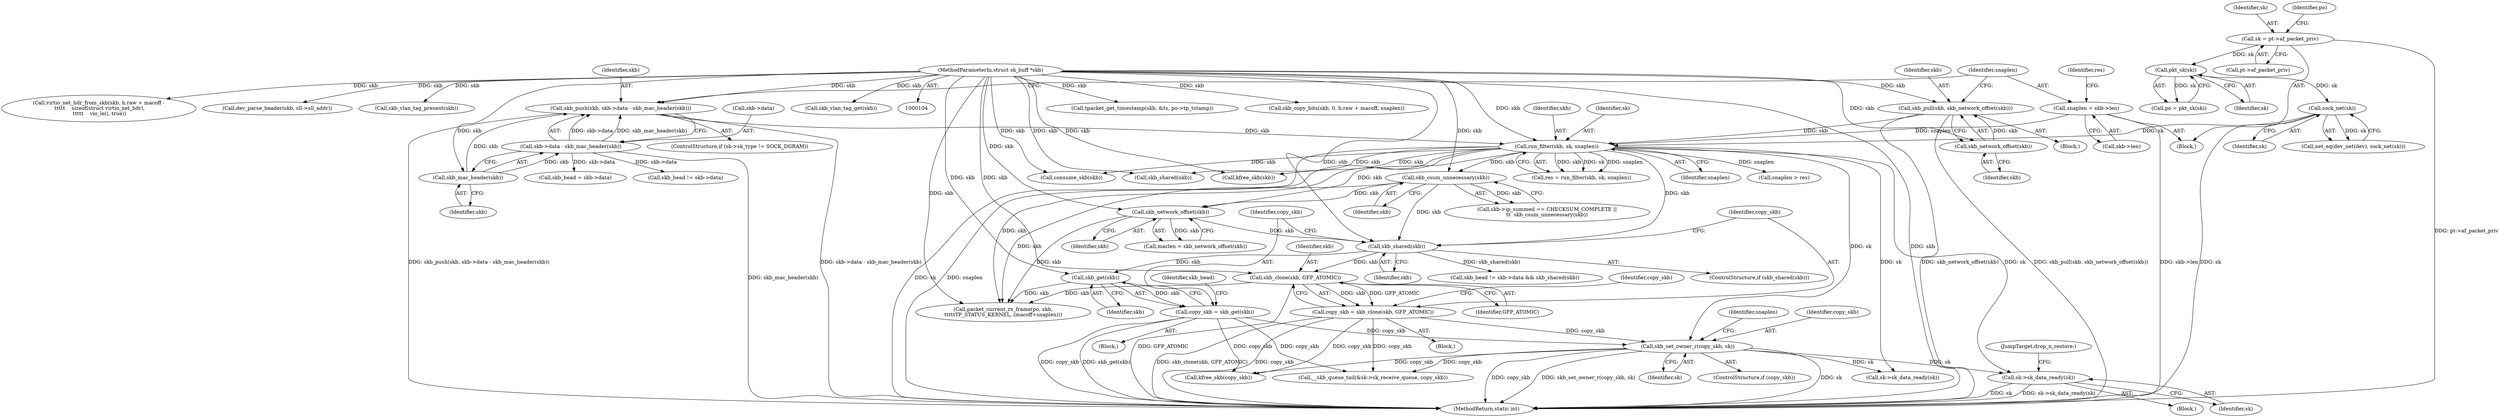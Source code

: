 digraph "0_linux_edbd58be15a957f6a760c4a514cd475217eb97fd@API" {
"1000957" [label="(Call,sk->sk_data_ready(sk))"];
"1000225" [label="(Call,run_filter(skb, sk, snaplen))"];
"1000198" [label="(Call,skb_push(skb, skb->data - skb_mac_header(skb)))"];
"1000204" [label="(Call,skb_mac_header(skb))"];
"1000105" [label="(MethodParameterIn,struct sk_buff *skb)"];
"1000200" [label="(Call,skb->data - skb_mac_header(skb))"];
"1000214" [label="(Call,skb_pull(skb, skb_network_offset(skb)))"];
"1000216" [label="(Call,skb_network_offset(skb))"];
"1000184" [label="(Call,sock_net(sk))"];
"1000177" [label="(Call,pkt_sk(sk))"];
"1000170" [label="(Call,sk = pt->af_packet_priv)"];
"1000218" [label="(Call,snaplen = skb->len)"];
"1000381" [label="(Call,skb_set_owner_r(copy_skb, sk))"];
"1000363" [label="(Call,copy_skb = skb_clone(skb, GFP_ATOMIC))"];
"1000365" [label="(Call,skb_clone(skb, GFP_ATOMIC))"];
"1000360" [label="(Call,skb_shared(skb))"];
"1000294" [label="(Call,skb_network_offset(skb))"];
"1000256" [label="(Call,skb_csum_unnecessary(skb))"];
"1000370" [label="(Call,copy_skb = skb_get(skb))"];
"1000372" [label="(Call,skb_get(skb))"];
"1000572" [label="(Call,tpacket_get_timestamp(skb, &ts, po->tp_tstamp))"];
"1000292" [label="(Call,maclen = skb_network_offset(skb))"];
"1000250" [label="(Call,skb->ip_summed == CHECKSUM_COMPLETE ||\n\t\t  skb_csum_unnecessary(skb))"];
"1000175" [label="(Call,po = pkt_sk(sk))"];
"1000198" [label="(Call,skb_push(skb, skb->data - skb_mac_header(skb)))"];
"1000382" [label="(Identifier,copy_skb)"];
"1000559" [label="(Call,skb_copy_bits(skb, 0, h.raw + macoff, snaplen))"];
"1000224" [label="(Identifier,res)"];
"1000385" [label="(Identifier,snaplen)"];
"1000374" [label="(Call,skb_head = skb->data)"];
"1001017" [label="(Call,sk->sk_data_ready(sk))"];
"1000220" [label="(Call,skb->len)"];
"1000370" [label="(Call,copy_skb = skb_get(skb))"];
"1000969" [label="(Call,skb_head != skb->data)"];
"1000362" [label="(Block,)"];
"1000257" [label="(Identifier,skb)"];
"1000177" [label="(Call,pkt_sk(sk))"];
"1000294" [label="(Call,skb_network_offset(skb))"];
"1000367" [label="(Identifier,GFP_ATOMIC)"];
"1000223" [label="(Call,res = run_filter(skb, sk, snaplen))"];
"1000256" [label="(Call,skb_csum_unnecessary(skb))"];
"1000360" [label="(Call,skb_shared(skb))"];
"1000372" [label="(Call,skb_get(skb))"];
"1000215" [label="(Identifier,skb)"];
"1000366" [label="(Identifier,skb)"];
"1000381" [label="(Call,skb_set_owner_r(copy_skb, sk))"];
"1000371" [label="(Identifier,copy_skb)"];
"1000205" [label="(Identifier,skb)"];
"1000225" [label="(Call,run_filter(skb, sk, snaplen))"];
"1000380" [label="(Identifier,copy_skb)"];
"1000204" [label="(Call,skb_mac_header(skb))"];
"1000213" [label="(Block,)"];
"1000109" [label="(Block,)"];
"1000171" [label="(Identifier,sk)"];
"1000968" [label="(Call,skb_head != skb->data && skb_shared(skb))"];
"1000295" [label="(Identifier,skb)"];
"1000373" [label="(Identifier,skb)"];
"1001022" [label="(MethodReturn,static int)"];
"1000184" [label="(Call,sock_net(sk))"];
"1000219" [label="(Identifier,snaplen)"];
"1000468" [label="(Call,packet_current_rx_frame(po, skb,\n\t\t\t\t\tTP_STATUS_KERNEL, (macoff+snaplen)))"];
"1000538" [label="(Call,virtio_net_hdr_from_skb(skb, h.raw + macoff -\n \t\t\t\t\t    sizeof(struct virtio_net_hdr),\n \t\t\t\t\t    vio_le(), true))"];
"1000359" [label="(ControlStructure,if (skb_shared(skb)))"];
"1000369" [label="(Block,)"];
"1000214" [label="(Call,skb_pull(skb, skb_network_offset(skb)))"];
"1000216" [label="(Call,skb_network_offset(skb))"];
"1000200" [label="(Call,skb->data - skb_mac_header(skb))"];
"1000375" [label="(Identifier,skb_head)"];
"1000853" [label="(Call,dev_parse_header(skb, sll->sll_addr))"];
"1000217" [label="(Identifier,skb)"];
"1000966" [label="(JumpTarget,drop_n_restore:)"];
"1000178" [label="(Identifier,sk)"];
"1000950" [label="(Block,)"];
"1000699" [label="(Call,skb_vlan_tag_present(skb))"];
"1000991" [label="(Call,consume_skb(skb))"];
"1000228" [label="(Identifier,snaplen)"];
"1001019" [label="(Call,kfree_skb(copy_skb))"];
"1000957" [label="(Call,sk->sk_data_ready(sk))"];
"1000201" [label="(Call,skb->data)"];
"1000383" [label="(Identifier,sk)"];
"1000226" [label="(Identifier,skb)"];
"1000365" [label="(Call,skb_clone(skb, GFP_ATOMIC))"];
"1000176" [label="(Identifier,po)"];
"1000958" [label="(Identifier,sk)"];
"1000192" [label="(ControlStructure,if (sk->sk_type != SOCK_DGRAM))"];
"1000974" [label="(Call,skb_shared(skb))"];
"1000170" [label="(Call,sk = pt->af_packet_priv)"];
"1000218" [label="(Call,snaplen = skb->len)"];
"1000994" [label="(Call,kfree_skb(skb))"];
"1000361" [label="(Identifier,skb)"];
"1000105" [label="(MethodParameterIn,struct sk_buff *skb)"];
"1000708" [label="(Call,skb_vlan_tag_get(skb))"];
"1000172" [label="(Call,pt->af_packet_priv)"];
"1000185" [label="(Identifier,sk)"];
"1000262" [label="(Call,snaplen > res)"];
"1000199" [label="(Identifier,skb)"];
"1000379" [label="(ControlStructure,if (copy_skb))"];
"1000363" [label="(Call,copy_skb = skb_clone(skb, GFP_ATOMIC))"];
"1000519" [label="(Call,__skb_queue_tail(&sk->sk_receive_queue, copy_skb))"];
"1000181" [label="(Call,net_eq(dev_net(dev), sock_net(sk)))"];
"1000227" [label="(Identifier,sk)"];
"1000364" [label="(Identifier,copy_skb)"];
"1000957" -> "1000950"  [label="AST: "];
"1000957" -> "1000958"  [label="CFG: "];
"1000958" -> "1000957"  [label="AST: "];
"1000966" -> "1000957"  [label="CFG: "];
"1000957" -> "1001022"  [label="DDG: sk->sk_data_ready(sk)"];
"1000957" -> "1001022"  [label="DDG: sk"];
"1000225" -> "1000957"  [label="DDG: sk"];
"1000381" -> "1000957"  [label="DDG: sk"];
"1000225" -> "1000223"  [label="AST: "];
"1000225" -> "1000228"  [label="CFG: "];
"1000226" -> "1000225"  [label="AST: "];
"1000227" -> "1000225"  [label="AST: "];
"1000228" -> "1000225"  [label="AST: "];
"1000223" -> "1000225"  [label="CFG: "];
"1000225" -> "1001022"  [label="DDG: sk"];
"1000225" -> "1001022"  [label="DDG: snaplen"];
"1000225" -> "1000223"  [label="DDG: skb"];
"1000225" -> "1000223"  [label="DDG: sk"];
"1000225" -> "1000223"  [label="DDG: snaplen"];
"1000198" -> "1000225"  [label="DDG: skb"];
"1000214" -> "1000225"  [label="DDG: skb"];
"1000105" -> "1000225"  [label="DDG: skb"];
"1000184" -> "1000225"  [label="DDG: sk"];
"1000218" -> "1000225"  [label="DDG: snaplen"];
"1000225" -> "1000256"  [label="DDG: skb"];
"1000225" -> "1000262"  [label="DDG: snaplen"];
"1000225" -> "1000294"  [label="DDG: skb"];
"1000225" -> "1000360"  [label="DDG: skb"];
"1000225" -> "1000381"  [label="DDG: sk"];
"1000225" -> "1000468"  [label="DDG: skb"];
"1000225" -> "1000974"  [label="DDG: skb"];
"1000225" -> "1000991"  [label="DDG: skb"];
"1000225" -> "1000994"  [label="DDG: skb"];
"1000225" -> "1001017"  [label="DDG: sk"];
"1000198" -> "1000192"  [label="AST: "];
"1000198" -> "1000200"  [label="CFG: "];
"1000199" -> "1000198"  [label="AST: "];
"1000200" -> "1000198"  [label="AST: "];
"1000219" -> "1000198"  [label="CFG: "];
"1000198" -> "1001022"  [label="DDG: skb->data - skb_mac_header(skb)"];
"1000198" -> "1001022"  [label="DDG: skb_push(skb, skb->data - skb_mac_header(skb))"];
"1000204" -> "1000198"  [label="DDG: skb"];
"1000105" -> "1000198"  [label="DDG: skb"];
"1000200" -> "1000198"  [label="DDG: skb->data"];
"1000200" -> "1000198"  [label="DDG: skb_mac_header(skb)"];
"1000204" -> "1000200"  [label="AST: "];
"1000204" -> "1000205"  [label="CFG: "];
"1000205" -> "1000204"  [label="AST: "];
"1000200" -> "1000204"  [label="CFG: "];
"1000204" -> "1000200"  [label="DDG: skb"];
"1000105" -> "1000204"  [label="DDG: skb"];
"1000105" -> "1000104"  [label="AST: "];
"1000105" -> "1001022"  [label="DDG: skb"];
"1000105" -> "1000214"  [label="DDG: skb"];
"1000105" -> "1000216"  [label="DDG: skb"];
"1000105" -> "1000256"  [label="DDG: skb"];
"1000105" -> "1000294"  [label="DDG: skb"];
"1000105" -> "1000360"  [label="DDG: skb"];
"1000105" -> "1000365"  [label="DDG: skb"];
"1000105" -> "1000372"  [label="DDG: skb"];
"1000105" -> "1000468"  [label="DDG: skb"];
"1000105" -> "1000538"  [label="DDG: skb"];
"1000105" -> "1000559"  [label="DDG: skb"];
"1000105" -> "1000572"  [label="DDG: skb"];
"1000105" -> "1000699"  [label="DDG: skb"];
"1000105" -> "1000708"  [label="DDG: skb"];
"1000105" -> "1000853"  [label="DDG: skb"];
"1000105" -> "1000974"  [label="DDG: skb"];
"1000105" -> "1000991"  [label="DDG: skb"];
"1000105" -> "1000994"  [label="DDG: skb"];
"1000201" -> "1000200"  [label="AST: "];
"1000200" -> "1001022"  [label="DDG: skb_mac_header(skb)"];
"1000200" -> "1000374"  [label="DDG: skb->data"];
"1000200" -> "1000969"  [label="DDG: skb->data"];
"1000214" -> "1000213"  [label="AST: "];
"1000214" -> "1000216"  [label="CFG: "];
"1000215" -> "1000214"  [label="AST: "];
"1000216" -> "1000214"  [label="AST: "];
"1000219" -> "1000214"  [label="CFG: "];
"1000214" -> "1001022"  [label="DDG: skb_network_offset(skb)"];
"1000214" -> "1001022"  [label="DDG: skb_pull(skb, skb_network_offset(skb))"];
"1000216" -> "1000214"  [label="DDG: skb"];
"1000216" -> "1000217"  [label="CFG: "];
"1000217" -> "1000216"  [label="AST: "];
"1000184" -> "1000181"  [label="AST: "];
"1000184" -> "1000185"  [label="CFG: "];
"1000185" -> "1000184"  [label="AST: "];
"1000181" -> "1000184"  [label="CFG: "];
"1000184" -> "1001022"  [label="DDG: sk"];
"1000184" -> "1000181"  [label="DDG: sk"];
"1000177" -> "1000184"  [label="DDG: sk"];
"1000177" -> "1000175"  [label="AST: "];
"1000177" -> "1000178"  [label="CFG: "];
"1000178" -> "1000177"  [label="AST: "];
"1000175" -> "1000177"  [label="CFG: "];
"1000177" -> "1000175"  [label="DDG: sk"];
"1000170" -> "1000177"  [label="DDG: sk"];
"1000170" -> "1000109"  [label="AST: "];
"1000170" -> "1000172"  [label="CFG: "];
"1000171" -> "1000170"  [label="AST: "];
"1000172" -> "1000170"  [label="AST: "];
"1000176" -> "1000170"  [label="CFG: "];
"1000170" -> "1001022"  [label="DDG: pt->af_packet_priv"];
"1000218" -> "1000109"  [label="AST: "];
"1000218" -> "1000220"  [label="CFG: "];
"1000219" -> "1000218"  [label="AST: "];
"1000220" -> "1000218"  [label="AST: "];
"1000224" -> "1000218"  [label="CFG: "];
"1000218" -> "1001022"  [label="DDG: skb->len"];
"1000381" -> "1000379"  [label="AST: "];
"1000381" -> "1000383"  [label="CFG: "];
"1000382" -> "1000381"  [label="AST: "];
"1000383" -> "1000381"  [label="AST: "];
"1000385" -> "1000381"  [label="CFG: "];
"1000381" -> "1001022"  [label="DDG: sk"];
"1000381" -> "1001022"  [label="DDG: copy_skb"];
"1000381" -> "1001022"  [label="DDG: skb_set_owner_r(copy_skb, sk)"];
"1000363" -> "1000381"  [label="DDG: copy_skb"];
"1000370" -> "1000381"  [label="DDG: copy_skb"];
"1000381" -> "1000519"  [label="DDG: copy_skb"];
"1000381" -> "1001017"  [label="DDG: sk"];
"1000381" -> "1001019"  [label="DDG: copy_skb"];
"1000363" -> "1000362"  [label="AST: "];
"1000363" -> "1000365"  [label="CFG: "];
"1000364" -> "1000363"  [label="AST: "];
"1000365" -> "1000363"  [label="AST: "];
"1000380" -> "1000363"  [label="CFG: "];
"1000363" -> "1001022"  [label="DDG: skb_clone(skb, GFP_ATOMIC)"];
"1000363" -> "1001022"  [label="DDG: copy_skb"];
"1000365" -> "1000363"  [label="DDG: skb"];
"1000365" -> "1000363"  [label="DDG: GFP_ATOMIC"];
"1000363" -> "1000519"  [label="DDG: copy_skb"];
"1000363" -> "1001019"  [label="DDG: copy_skb"];
"1000365" -> "1000367"  [label="CFG: "];
"1000366" -> "1000365"  [label="AST: "];
"1000367" -> "1000365"  [label="AST: "];
"1000365" -> "1001022"  [label="DDG: GFP_ATOMIC"];
"1000360" -> "1000365"  [label="DDG: skb"];
"1000365" -> "1000468"  [label="DDG: skb"];
"1000360" -> "1000359"  [label="AST: "];
"1000360" -> "1000361"  [label="CFG: "];
"1000361" -> "1000360"  [label="AST: "];
"1000364" -> "1000360"  [label="CFG: "];
"1000371" -> "1000360"  [label="CFG: "];
"1000294" -> "1000360"  [label="DDG: skb"];
"1000256" -> "1000360"  [label="DDG: skb"];
"1000360" -> "1000372"  [label="DDG: skb"];
"1000360" -> "1000968"  [label="DDG: skb_shared(skb)"];
"1000294" -> "1000292"  [label="AST: "];
"1000294" -> "1000295"  [label="CFG: "];
"1000295" -> "1000294"  [label="AST: "];
"1000292" -> "1000294"  [label="CFG: "];
"1000294" -> "1000292"  [label="DDG: skb"];
"1000256" -> "1000294"  [label="DDG: skb"];
"1000294" -> "1000468"  [label="DDG: skb"];
"1000256" -> "1000250"  [label="AST: "];
"1000256" -> "1000257"  [label="CFG: "];
"1000257" -> "1000256"  [label="AST: "];
"1000250" -> "1000256"  [label="CFG: "];
"1000256" -> "1000250"  [label="DDG: skb"];
"1000256" -> "1000468"  [label="DDG: skb"];
"1000370" -> "1000369"  [label="AST: "];
"1000370" -> "1000372"  [label="CFG: "];
"1000371" -> "1000370"  [label="AST: "];
"1000372" -> "1000370"  [label="AST: "];
"1000375" -> "1000370"  [label="CFG: "];
"1000370" -> "1001022"  [label="DDG: skb_get(skb)"];
"1000370" -> "1001022"  [label="DDG: copy_skb"];
"1000372" -> "1000370"  [label="DDG: skb"];
"1000370" -> "1000519"  [label="DDG: copy_skb"];
"1000370" -> "1001019"  [label="DDG: copy_skb"];
"1000372" -> "1000373"  [label="CFG: "];
"1000373" -> "1000372"  [label="AST: "];
"1000372" -> "1000468"  [label="DDG: skb"];
}
